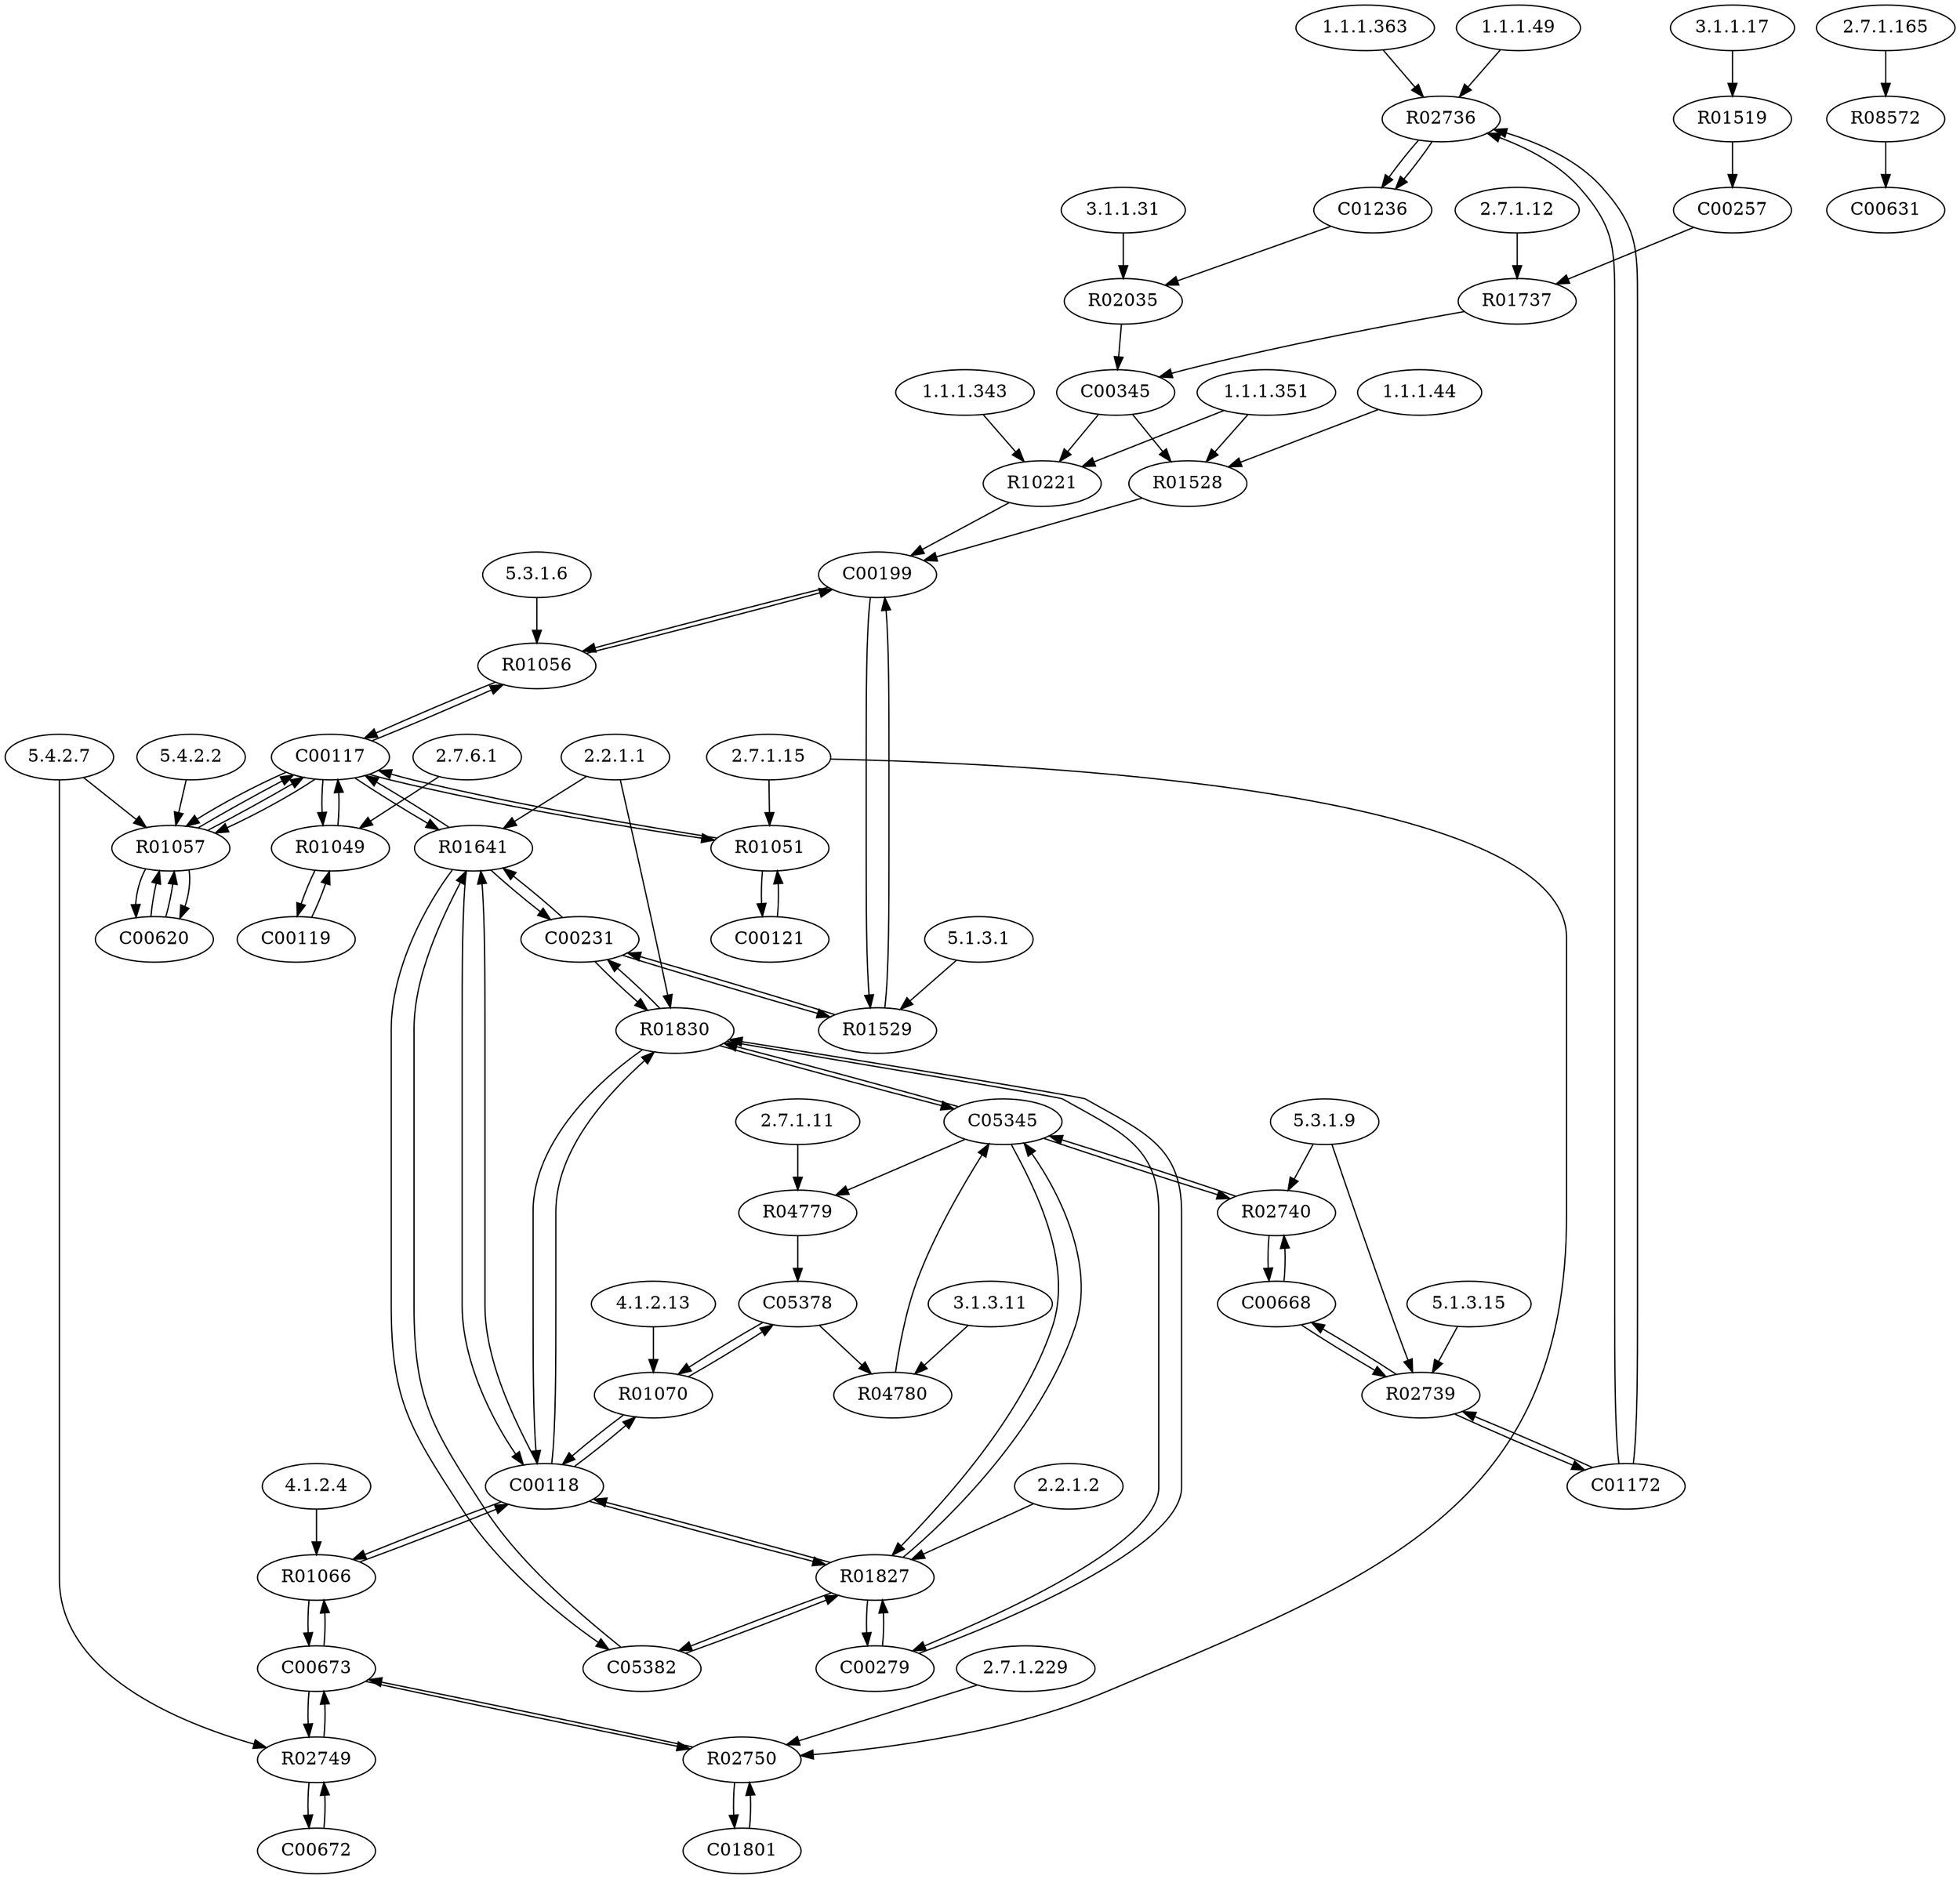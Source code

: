 digraph G {
"1.1.1.49" [type=E];
"2.7.1.229" [type=E];
"2.2.1.2" [type=E];
"3.1.1.31" [type=E];
"5.1.3.1" [type=E];
"5.3.1.9" [type=E];
"5.1.3.15" [type=E];
"2.7.1.15" [type=E];
"5.3.1.6" [type=E];
"1.1.1.44" [type=E];
"5.4.2.7" [type=E];
"2.7.6.1" [type=E];
"3.1.3.11" [type=E];
"1.1.1.363" [type=E];
"2.7.1.165" [type=E];
"4.1.2.13" [type=E];
"2.2.1.1" [type=E];
"4.1.2.4" [type=E];
"2.7.1.11" [type=E];
"5.4.2.2" [type=E];
"1.1.1.351" [type=E];
"1.1.1.343" [type=E];
"2.7.1.12" [type=E];
"3.1.1.17" [type=E];
R01057 [type=R];
R04779 [type=R];
R01049 [type=R];
R01737 [type=R];
R08572 [type=R];
R01051 [type=R];
R01070 [type=R];
R04780 [type=R];
R02035 [type=R];
R02750 [type=R];
R01528 [type=R];
R01056 [type=R];
R02736 [type=R];
R01529 [type=R];
R02739 [type=R];
R01830 [type=R];
R10221 [type=R];
R02740 [type=R];
R01066 [type=R];
R02749 [type=R];
R01641 [type=R];
R01519 [type=R];
R01827 [type=R];
C00673 [type=C];
C00345 [type=C];
C05345 [type=C];
C00117 [type=C];
C00199 [type=C];
C00668 [type=C];
C05378 [type=C];
C00279 [type=C];
C00620 [type=C];
C00631 [type=C];
C00119 [type=C];
C00118 [type=C];
C01172 [type=C];
C01236 [type=C];
C05382 [type=C];
C00231 [type=C];
C01801 [type=C];
C00121 [type=C];
C00672 [type=C];
C00257 [type=C];
C00668 -> R02739;
R02739 -> C00668;
R02739 -> C01172;
C01172 -> R02739;
C01801 -> R02750;
R02750 -> C01801;
R02750 -> C00673;
C00673 -> R02750;
C00672 -> R02749;
R02749 -> C00672;
R02749 -> C00673;
C00673 -> R02749;
C00673 -> R01066;
R01066 -> C00673;
R01066 -> C00118;
C00118 -> R01066;
C00117 -> R01049;
R01049 -> C00117;
R01049 -> C00119;
C00119 -> R01049;
C00620 -> R01057;
R01057 -> C00620;
R01057 -> C00117;
C00117 -> R01057;
C00121 -> R01051;
R01051 -> C00121;
R01051 -> C00117;
C00117 -> R01051;
C00118 -> R01641;
R01641 -> C00118;
C05382 -> R01641;
R01641 -> C05382;
R01641 -> C00231;
C00231 -> R01641;
R01641 -> C00117;
C00117 -> R01641;
C00117 -> R01056;
R01056 -> C00117;
R01056 -> C00199;
C00199 -> R01056;
C00199 -> R01529;
R01529 -> C00199;
R01529 -> C00231;
C00231 -> R01529;
C05345 -> R01830;
R01830 -> C05345;
C00118 -> R01830;
R01830 -> C00118;
R01830 -> C00231;
C00231 -> R01830;
R01830 -> C00279;
C00279 -> R01830;
C05378 -> R01070;
R01070 -> C05378;
R01070 -> C00118;
C00118 -> R01070;
C05345 -> R04779;
R04779 -> C05378;
C05378 -> R04780;
R04780 -> C05345;
C00668 -> R02740;
R02740 -> C00668;
R02740 -> C05345;
C05345 -> R02740;
C00345 -> R01528;
R01528 -> C00199;
C01236 -> R02035;
R02035 -> C00345;
C01172 -> R02736;
R02736 -> C01236;
C00257 -> R01737;
R01737 -> C00345;
R01519 -> C00257;
C00118 -> R01827;
R01827 -> C00118;
C05382 -> R01827;
R01827 -> C05382;
R01827 -> C05345;
C05345 -> R01827;
R01827 -> C00279;
C00279 -> R01827;
C00620 -> R01057;
R01057 -> C00620;
R01057 -> C00117;
C00117 -> R01057;
R08572 -> C00631;
C00345 -> R10221;
R10221 -> C00199;
C01172 -> R02736;
R02736 -> C01236;
"5.4.2.2" -> R01057;
"5.4.2.7" -> R01057;
"2.7.1.11" -> R04779;
"2.7.6.1" -> R01049;
"2.7.1.12" -> R01737;
"2.7.1.165" -> R08572;
"2.7.1.15" -> R01051;
"4.1.2.13" -> R01070;
"3.1.3.11" -> R04780;
"3.1.1.31" -> R02035;
"2.7.1.15" -> R02750;
"2.7.1.229" -> R02750;
"1.1.1.44" -> R01528;
"1.1.1.351" -> R01528;
"5.3.1.6" -> R01056;
"1.1.1.49" -> R02736;
"1.1.1.363" -> R02736;
"5.1.3.1" -> R01529;
"5.1.3.15" -> R02739;
"5.3.1.9" -> R02739;
"2.2.1.1" -> R01830;
"1.1.1.343" -> R10221;
"1.1.1.351" -> R10221;
"5.3.1.9" -> R02740;
"4.1.2.4" -> R01066;
"5.4.2.7" -> R02749;
"2.2.1.1" -> R01641;
"3.1.1.17" -> R01519;
"2.2.1.2" -> R01827;
}
